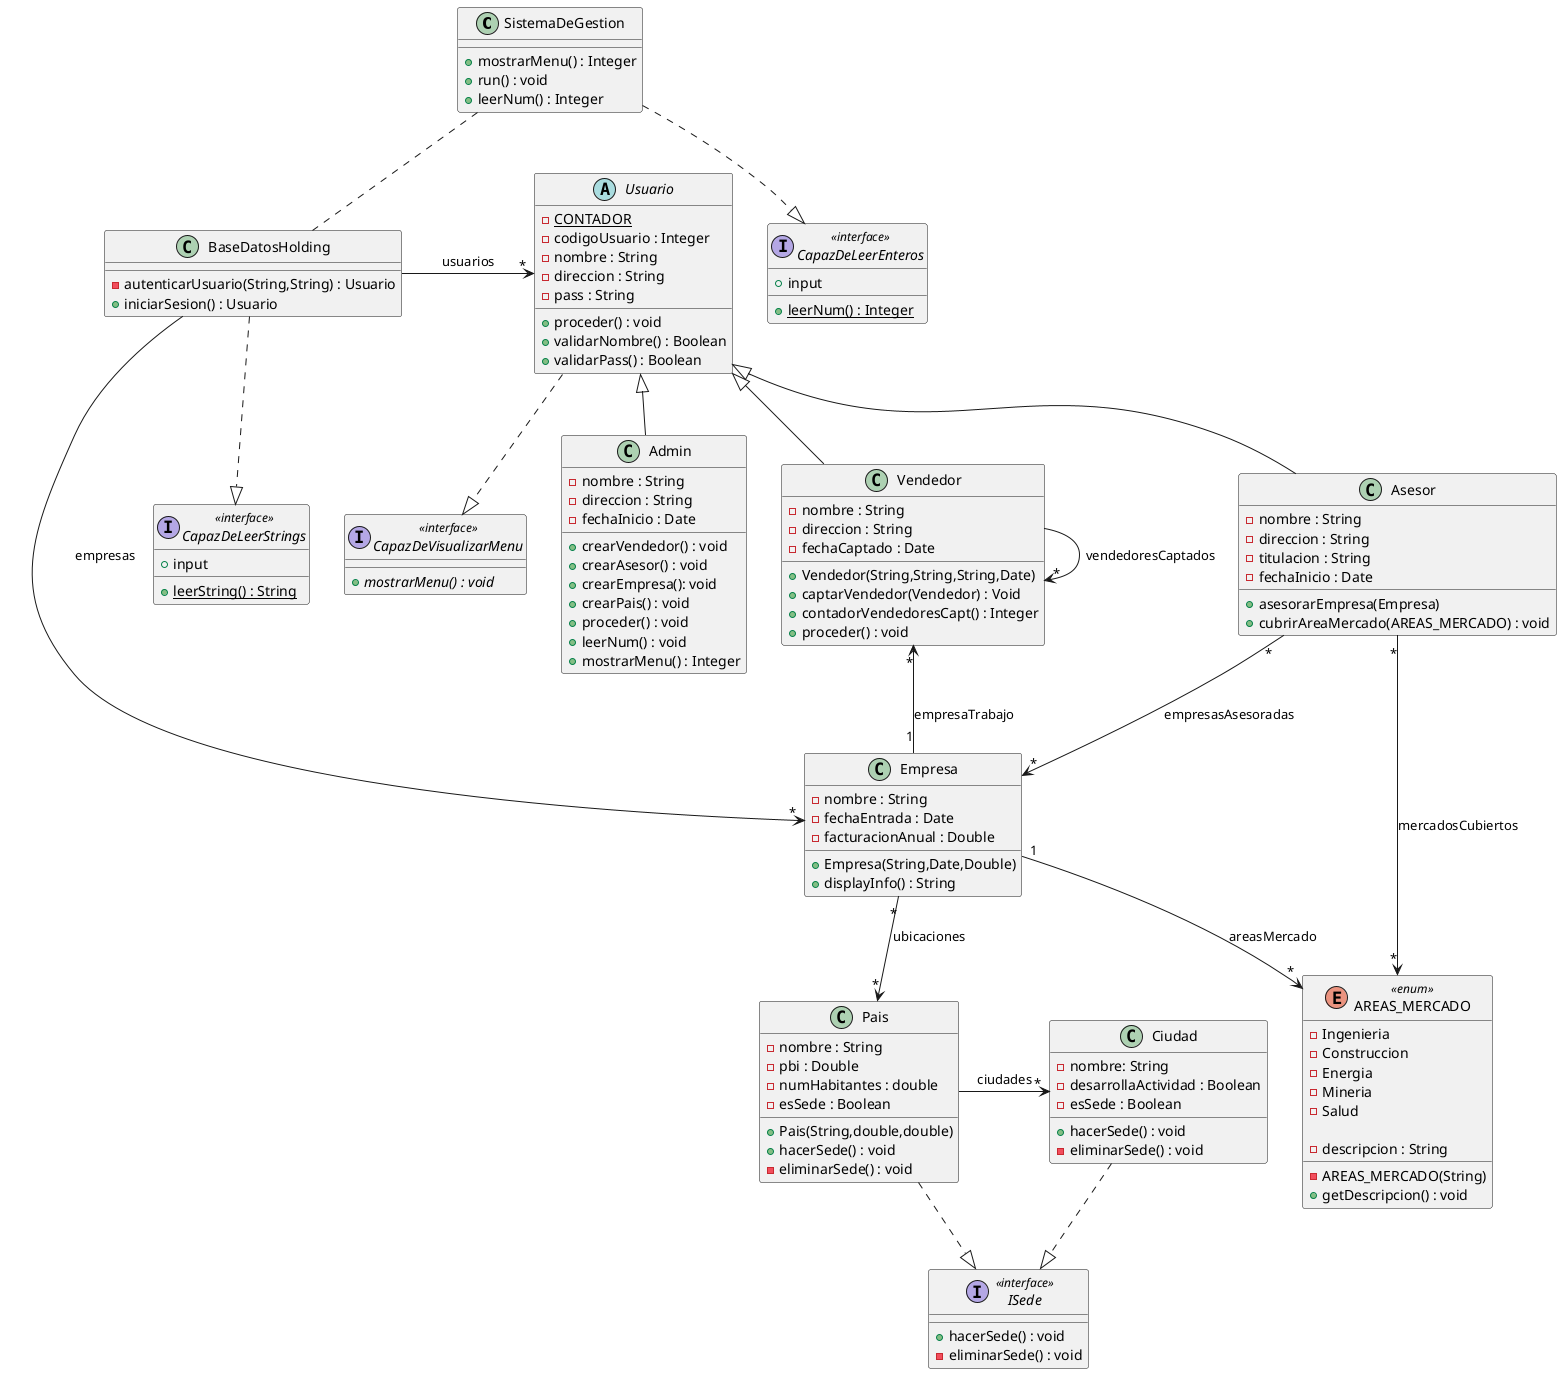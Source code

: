 @startuml
class SistemaDeGestion{
+mostrarMenu() : Integer
+run() : void
+leerNum() : Integer
}

class BaseDatosHolding{
-autenticarUsuario(String,String) : Usuario
+iniciarSesion() : Usuario
}

abstract Usuario{
-{static} CONTADOR
-codigoUsuario : Integer
-nombre : String
-direccion : String
-pass : String

+proceder() : void
+validarNombre() : Boolean
+validarPass() : Boolean
}

class Vendedor extends Usuario{
    -nombre : String
    -direccion : String
    -fechaCaptado : Date
    +Vendedor(String,String,String,Date)
    +captarVendedor(Vendedor) : Void
    +contadorVendedoresCapt() : Integer
    +proceder() : void
}

class Empresa{
    -nombre : String
    -fechaEntrada : Date
    -facturacionAnual : Double
    +Empresa(String,Date,Double)
    +displayInfo() : String
}

enum  AREAS_MERCADO <<enum>> {
    -Ingenieria
    -Construccion
    -Energia
    -Mineria
    -Salud

    -descripcion : String

    -AREAS_MERCADO(String)
    +getDescripcion() : void

}

class Pais{
    -nombre : String
    -pbi : Double
    -numHabitantes : double
    -esSede : Boolean

    +Pais(String,double,double)
    +hacerSede() : void
    -eliminarSede() : void
}

class Ciudad{
    -nombre: String
    -desarrollaActividad : Boolean
    -esSede : Boolean

    +hacerSede() : void
    -eliminarSede() : void
}

interface ISede <<interface>>{
    +hacerSede() : void
    -eliminarSede() : void
}

interface CapazDeLeerEnteros <<interface>>{
    +input
    +{static} leerNum() : Integer
}

interface CapazDeLeerStrings <<interface>>{
    +input
    +{static} leerString() : String
}

interface CapazDeVisualizarMenu <<interface>>{
    +{abstract} mostrarMenu() : void
}

class Asesor extends Usuario{
-nombre : String
-direccion : String
-titulacion : String
-fechaInicio : Date
+asesorarEmpresa(Empresa)
+cubrirAreaMercado(AREAS_MERCADO) : void
}

class Admin extends Usuario{
-nombre : String
-direccion : String
-fechaInicio : Date
+crearVendedor() : void
+crearAsesor() : void
+crearEmpresa(): void
+crearPais() : void
+proceder() : void
+leerNum() : void
+mostrarMenu() : Integer
}


SistemaDeGestion -. BaseDatosHolding
SistemaDeGestion -.|> CapazDeLeerEnteros
BaseDatosHolding -> "*" Usuario : usuarios
BaseDatosHolding -> "*" Empresa : empresas
BaseDatosHolding -.|> CapazDeLeerStrings
Usuario -.|> CapazDeVisualizarMenu
Vendedor "*"<-- "1" Empresa : empresaTrabajo
Vendedor -> "*" Vendedor : vendedoresCaptados
Empresa "1"--> "*" AREAS_MERCADO : areasMercado
Empresa "*" --> "*" Pais : ubicaciones
Pais -> "*" Ciudad : ciudades
Pais -.|> ISede
Ciudad -.|> ISede
Asesor "*"--> "*" AREAS_MERCADO : mercadosCubiertos
Asesor "*" --> "*" Empresa : empresasAsesoradas


@enduml